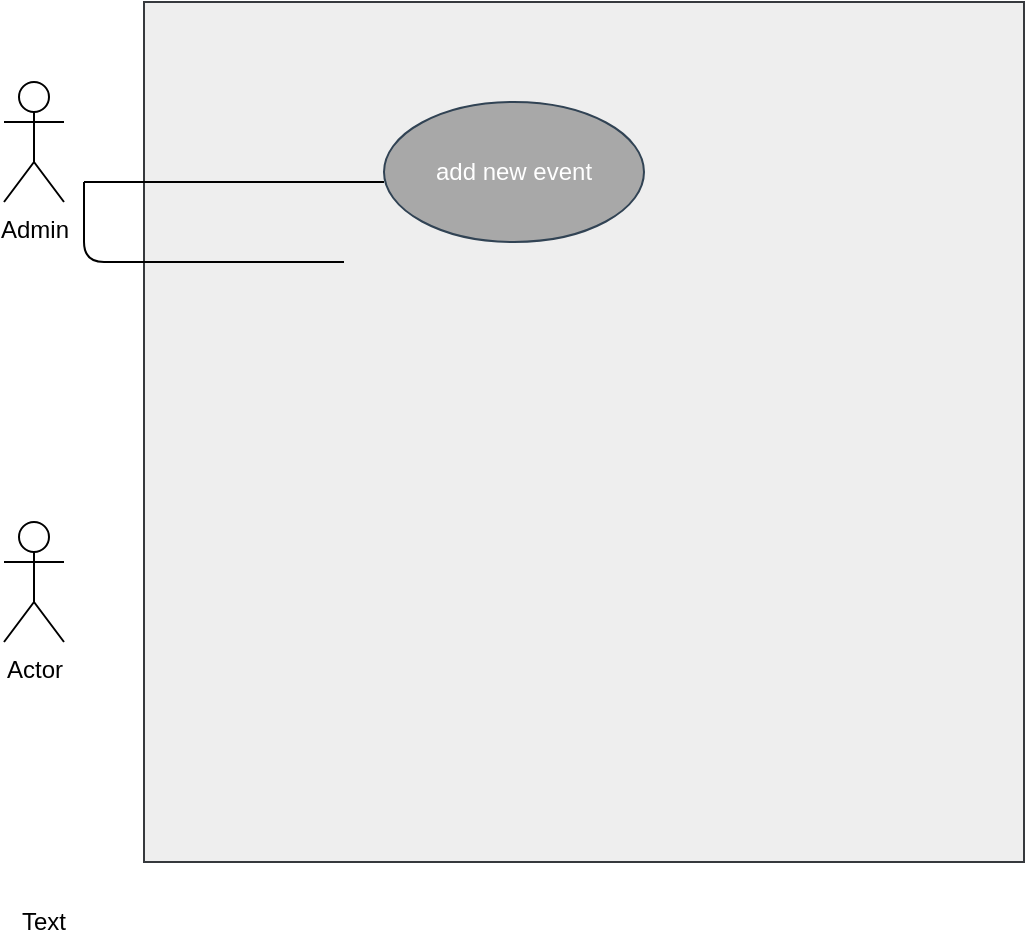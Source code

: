 <mxfile version="10.6.5" type="github"><diagram id="yIf33jyG4_MfLLHUdHip" name="Page-1"><mxGraphModel dx="641" dy="351" grid="1" gridSize="10" guides="1" tooltips="1" connect="1" arrows="1" fold="1" page="1" pageScale="1" pageWidth="827" pageHeight="1169" math="0" shadow="0"><root><mxCell id="0"/><mxCell id="1" parent="0"/><mxCell id="ww0rrfeG06Ua--uvy85t-1" value="" style="rounded=0;whiteSpace=wrap;html=1;fillColor=#eeeeee;strokeColor=#36393d;" vertex="1" parent="1"><mxGeometry x="130" y="40" width="440" height="430" as="geometry"/></mxCell><mxCell id="ww0rrfeG06Ua--uvy85t-2" value="Admin" style="shape=umlActor;verticalLabelPosition=bottom;labelBackgroundColor=#ffffff;verticalAlign=top;html=1;outlineConnect=0;" vertex="1" parent="1"><mxGeometry x="60" y="80" width="30" height="60" as="geometry"/></mxCell><mxCell id="ww0rrfeG06Ua--uvy85t-3" value="Actor" style="shape=umlActor;verticalLabelPosition=bottom;labelBackgroundColor=#ffffff;verticalAlign=top;html=1;outlineConnect=0;" vertex="1" parent="1"><mxGeometry x="60" y="300" width="30" height="60" as="geometry"/></mxCell><mxCell id="ww0rrfeG06Ua--uvy85t-5" value="" style="endArrow=none;html=1;" edge="1" parent="1"><mxGeometry width="50" height="50" relative="1" as="geometry"><mxPoint x="100" y="130" as="sourcePoint"/><mxPoint x="250" y="130" as="targetPoint"/></mxGeometry></mxCell><mxCell id="ww0rrfeG06Ua--uvy85t-6" value="" style="endArrow=none;html=1;" edge="1" parent="1"><mxGeometry width="50" height="50" relative="1" as="geometry"><mxPoint x="100" y="130" as="sourcePoint"/><mxPoint x="230" y="170" as="targetPoint"/><Array as="points"><mxPoint x="100" y="170"/></Array></mxGeometry></mxCell><mxCell id="ww0rrfeG06Ua--uvy85t-9" value="add new event" style="ellipse;whiteSpace=wrap;html=1;fillColor=#A8A8A8;strokeColor=#314354;fontColor=#ffffff;" vertex="1" parent="1"><mxGeometry x="250" y="90" width="130" height="70" as="geometry"/></mxCell><mxCell id="ww0rrfeG06Ua--uvy85t-10" value="Text" style="text;html=1;strokeColor=none;fillColor=none;align=center;verticalAlign=middle;whiteSpace=wrap;rounded=0;" vertex="1" parent="1"><mxGeometry x="60" y="490" width="40" height="20" as="geometry"/></mxCell></root></mxGraphModel></diagram></mxfile>